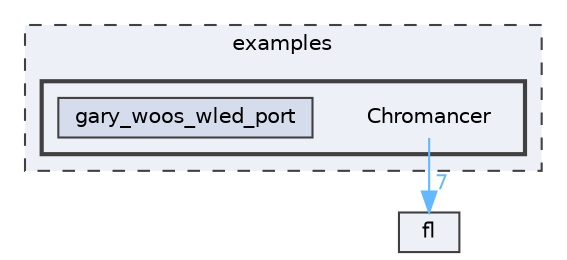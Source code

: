 digraph "/home/runner/work/FastLED/FastLED/examples/Chromancer"
{
 // INTERACTIVE_SVG=YES
 // LATEX_PDF_SIZE
  bgcolor="transparent";
  edge [fontname=Helvetica,fontsize=10,labelfontname=Helvetica,labelfontsize=10];
  node [fontname=Helvetica,fontsize=10,shape=box,height=0.2,width=0.4];
  compound=true
  subgraph clusterdir_d28a4824dc47e487b107a5db32ef43c4 {
    graph [ bgcolor="#edf0f7", pencolor="grey25", label="examples", fontname=Helvetica,fontsize=10 style="filled,dashed", URL="dir_d28a4824dc47e487b107a5db32ef43c4.html",tooltip=""]
  subgraph clusterdir_63a7680d6f3f38816504e5ce30b76a13 {
    graph [ bgcolor="#edf0f7", pencolor="grey25", label="", fontname=Helvetica,fontsize=10 style="filled,bold", URL="dir_63a7680d6f3f38816504e5ce30b76a13.html",tooltip=""]
    dir_63a7680d6f3f38816504e5ce30b76a13 [shape=plaintext, label="Chromancer"];
  dir_c988aea114bf474e0d8bb7185f9495bb [label="gary_woos_wled_port", fillcolor="#d5ddec", color="grey25", style="filled", URL="dir_c988aea114bf474e0d8bb7185f9495bb.html",tooltip=""];
  }
  }
  dir_4d1829fa9bd13d7db71e765b2707b248 [label="fl", fillcolor="#edf0f7", color="grey25", style="filled", URL="dir_4d1829fa9bd13d7db71e765b2707b248.html",tooltip=""];
  dir_63a7680d6f3f38816504e5ce30b76a13->dir_4d1829fa9bd13d7db71e765b2707b248 [headlabel="7", labeldistance=1.5 headhref="dir_000015_000033.html" href="dir_000015_000033.html" color="steelblue1" fontcolor="steelblue1"];
}
